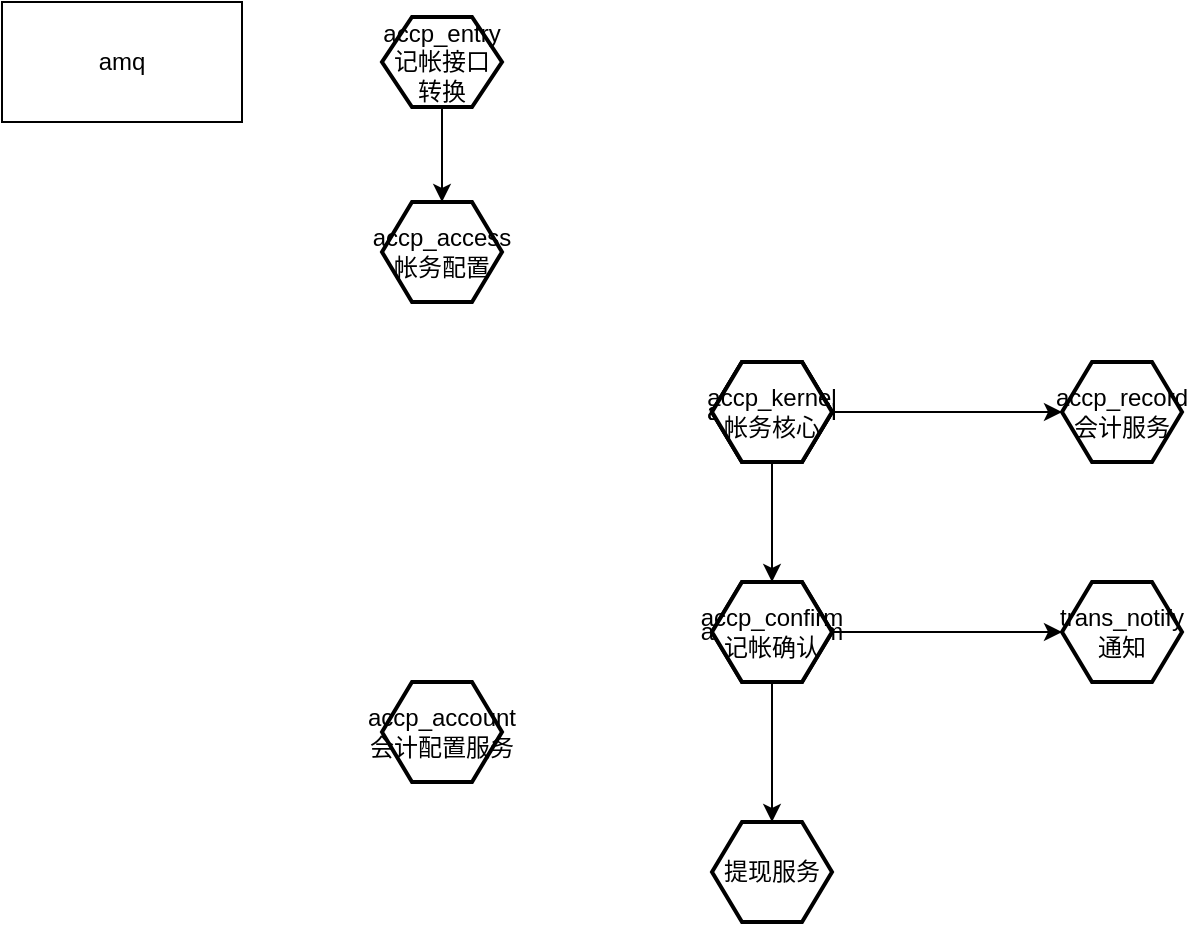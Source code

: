 <mxfile version="14.2.7" type="github">
  <diagram id="0oVkjuSG6qMcGpGiwA_D" name="Page-1">
    <mxGraphModel dx="1550" dy="835" grid="1" gridSize="10" guides="1" tooltips="1" connect="1" arrows="1" fold="1" page="1" pageScale="1" pageWidth="850" pageHeight="1100" math="0" shadow="0">
      <root>
        <object label="" id="0">
          <mxCell />
        </object>
        <mxCell id="1" parent="0" />
        <mxCell id="qlT1Lg5kGuX2GO2Gmu2r-2" value="amq" style="rounded=0;whiteSpace=wrap;html=1;" vertex="1" parent="1">
          <mxGeometry x="40" y="60" width="120" height="60" as="geometry" />
        </mxCell>
        <mxCell id="qlT1Lg5kGuX2GO2Gmu2r-16" style="edgeStyle=orthogonalEdgeStyle;rounded=0;orthogonalLoop=1;jettySize=auto;html=1;exitX=0.5;exitY=1;exitDx=0;exitDy=0;entryX=0.5;entryY=0;entryDx=0;entryDy=0;" edge="1" parent="1" source="qlT1Lg5kGuX2GO2Gmu2r-3" target="qlT1Lg5kGuX2GO2Gmu2r-7">
          <mxGeometry relative="1" as="geometry">
            <Array as="points">
              <mxPoint x="260" y="130" />
              <mxPoint x="260" y="130" />
            </Array>
          </mxGeometry>
        </mxCell>
        <mxCell id="qlT1Lg5kGuX2GO2Gmu2r-3" value="&lt;div&gt;accp_entry&lt;/div&gt;&lt;div&gt;记帐接口转换&lt;br&gt;&lt;/div&gt;" style="shape=hexagon;html=1;whiteSpace=wrap;perimeter=hexagonPerimeter;strokeWidth=2;rounded=0;" vertex="1" parent="1">
          <mxGeometry x="230" y="67.5" width="60" height="45" as="geometry" />
        </mxCell>
        <mxCell id="qlT1Lg5kGuX2GO2Gmu2r-6" value="&lt;div&gt;accp_account&lt;/div&gt;&lt;div&gt;会计配置服务&lt;br&gt;&lt;/div&gt;" style="shape=hexagon;html=1;whiteSpace=wrap;perimeter=hexagonPerimeter;strokeWidth=2;rounded=0;" vertex="1" parent="1">
          <mxGeometry x="230" y="400" width="60" height="50" as="geometry" />
        </mxCell>
        <mxCell id="qlT1Lg5kGuX2GO2Gmu2r-7" value="&lt;div&gt;accp_access&lt;/div&gt;&lt;div&gt;帐务配置&lt;br&gt;&lt;/div&gt;" style="shape=hexagon;html=1;whiteSpace=wrap;perimeter=hexagonPerimeter;strokeWidth=2;rounded=0;" vertex="1" parent="1">
          <mxGeometry x="230" y="160" width="60" height="50" as="geometry" />
        </mxCell>
        <mxCell id="qlT1Lg5kGuX2GO2Gmu2r-8" value="accp_kernel" style="shape=hexagon;html=1;whiteSpace=wrap;perimeter=hexagonPerimeter;strokeWidth=2;rounded=0;" vertex="1" parent="1">
          <mxGeometry x="395" y="240" width="60" height="50" as="geometry" />
        </mxCell>
        <mxCell id="qlT1Lg5kGuX2GO2Gmu2r-9" value="accp_kernel" style="shape=hexagon;html=1;whiteSpace=wrap;perimeter=hexagonPerimeter;strokeWidth=2;rounded=0;" vertex="1" parent="1">
          <mxGeometry x="395" y="240" width="60" height="50" as="geometry" />
        </mxCell>
        <mxCell id="qlT1Lg5kGuX2GO2Gmu2r-10" value="&lt;div&gt;accp_record&lt;/div&gt;&lt;div&gt;会计服务&lt;br&gt;&lt;/div&gt;" style="shape=hexagon;html=1;whiteSpace=wrap;perimeter=hexagonPerimeter;strokeWidth=2;rounded=0;" vertex="1" parent="1">
          <mxGeometry x="570" y="240" width="60" height="50" as="geometry" />
        </mxCell>
        <mxCell id="qlT1Lg5kGuX2GO2Gmu2r-17" value="" style="edgeStyle=orthogonalEdgeStyle;rounded=0;orthogonalLoop=1;jettySize=auto;html=1;" edge="1" parent="1" source="qlT1Lg5kGuX2GO2Gmu2r-11" target="qlT1Lg5kGuX2GO2Gmu2r-10">
          <mxGeometry relative="1" as="geometry" />
        </mxCell>
        <mxCell id="qlT1Lg5kGuX2GO2Gmu2r-18" value="" style="edgeStyle=orthogonalEdgeStyle;rounded=0;orthogonalLoop=1;jettySize=auto;html=1;" edge="1" parent="1" source="qlT1Lg5kGuX2GO2Gmu2r-11" target="qlT1Lg5kGuX2GO2Gmu2r-14">
          <mxGeometry relative="1" as="geometry" />
        </mxCell>
        <mxCell id="qlT1Lg5kGuX2GO2Gmu2r-11" value="&lt;div&gt;accp_kernel&lt;/div&gt;帐务核心" style="shape=hexagon;html=1;whiteSpace=wrap;perimeter=hexagonPerimeter;strokeWidth=2;rounded=0;" vertex="1" parent="1">
          <mxGeometry x="395" y="240" width="60" height="50" as="geometry" />
        </mxCell>
        <mxCell id="qlT1Lg5kGuX2GO2Gmu2r-12" value="accp_confirm" style="shape=hexagon;html=1;whiteSpace=wrap;perimeter=hexagonPerimeter;strokeWidth=2;rounded=0;" vertex="1" parent="1">
          <mxGeometry x="395" y="350" width="60" height="50" as="geometry" />
        </mxCell>
        <mxCell id="qlT1Lg5kGuX2GO2Gmu2r-13" value="&lt;div&gt;trans_notify&lt;/div&gt;&lt;div&gt;通知&lt;br&gt;&lt;/div&gt;" style="shape=hexagon;html=1;whiteSpace=wrap;perimeter=hexagonPerimeter;strokeWidth=2;rounded=0;" vertex="1" parent="1">
          <mxGeometry x="570" y="350" width="60" height="50" as="geometry" />
        </mxCell>
        <mxCell id="qlT1Lg5kGuX2GO2Gmu2r-19" value="" style="edgeStyle=orthogonalEdgeStyle;rounded=0;orthogonalLoop=1;jettySize=auto;html=1;" edge="1" parent="1" source="qlT1Lg5kGuX2GO2Gmu2r-14" target="qlT1Lg5kGuX2GO2Gmu2r-13">
          <mxGeometry relative="1" as="geometry" />
        </mxCell>
        <mxCell id="qlT1Lg5kGuX2GO2Gmu2r-20" value="" style="edgeStyle=orthogonalEdgeStyle;rounded=0;orthogonalLoop=1;jettySize=auto;html=1;" edge="1" parent="1" source="qlT1Lg5kGuX2GO2Gmu2r-14" target="qlT1Lg5kGuX2GO2Gmu2r-15">
          <mxGeometry relative="1" as="geometry" />
        </mxCell>
        <mxCell id="qlT1Lg5kGuX2GO2Gmu2r-14" value="&lt;div&gt;accp_confirm&lt;/div&gt;记帐确认" style="shape=hexagon;html=1;whiteSpace=wrap;perimeter=hexagonPerimeter;strokeWidth=2;rounded=0;" vertex="1" parent="1">
          <mxGeometry x="395" y="350" width="60" height="50" as="geometry" />
        </mxCell>
        <mxCell id="qlT1Lg5kGuX2GO2Gmu2r-15" value="提现服务" style="shape=hexagon;html=1;whiteSpace=wrap;perimeter=hexagonPerimeter;strokeWidth=2;rounded=0;" vertex="1" parent="1">
          <mxGeometry x="395" y="470" width="60" height="50" as="geometry" />
        </mxCell>
      </root>
    </mxGraphModel>
  </diagram>
</mxfile>
